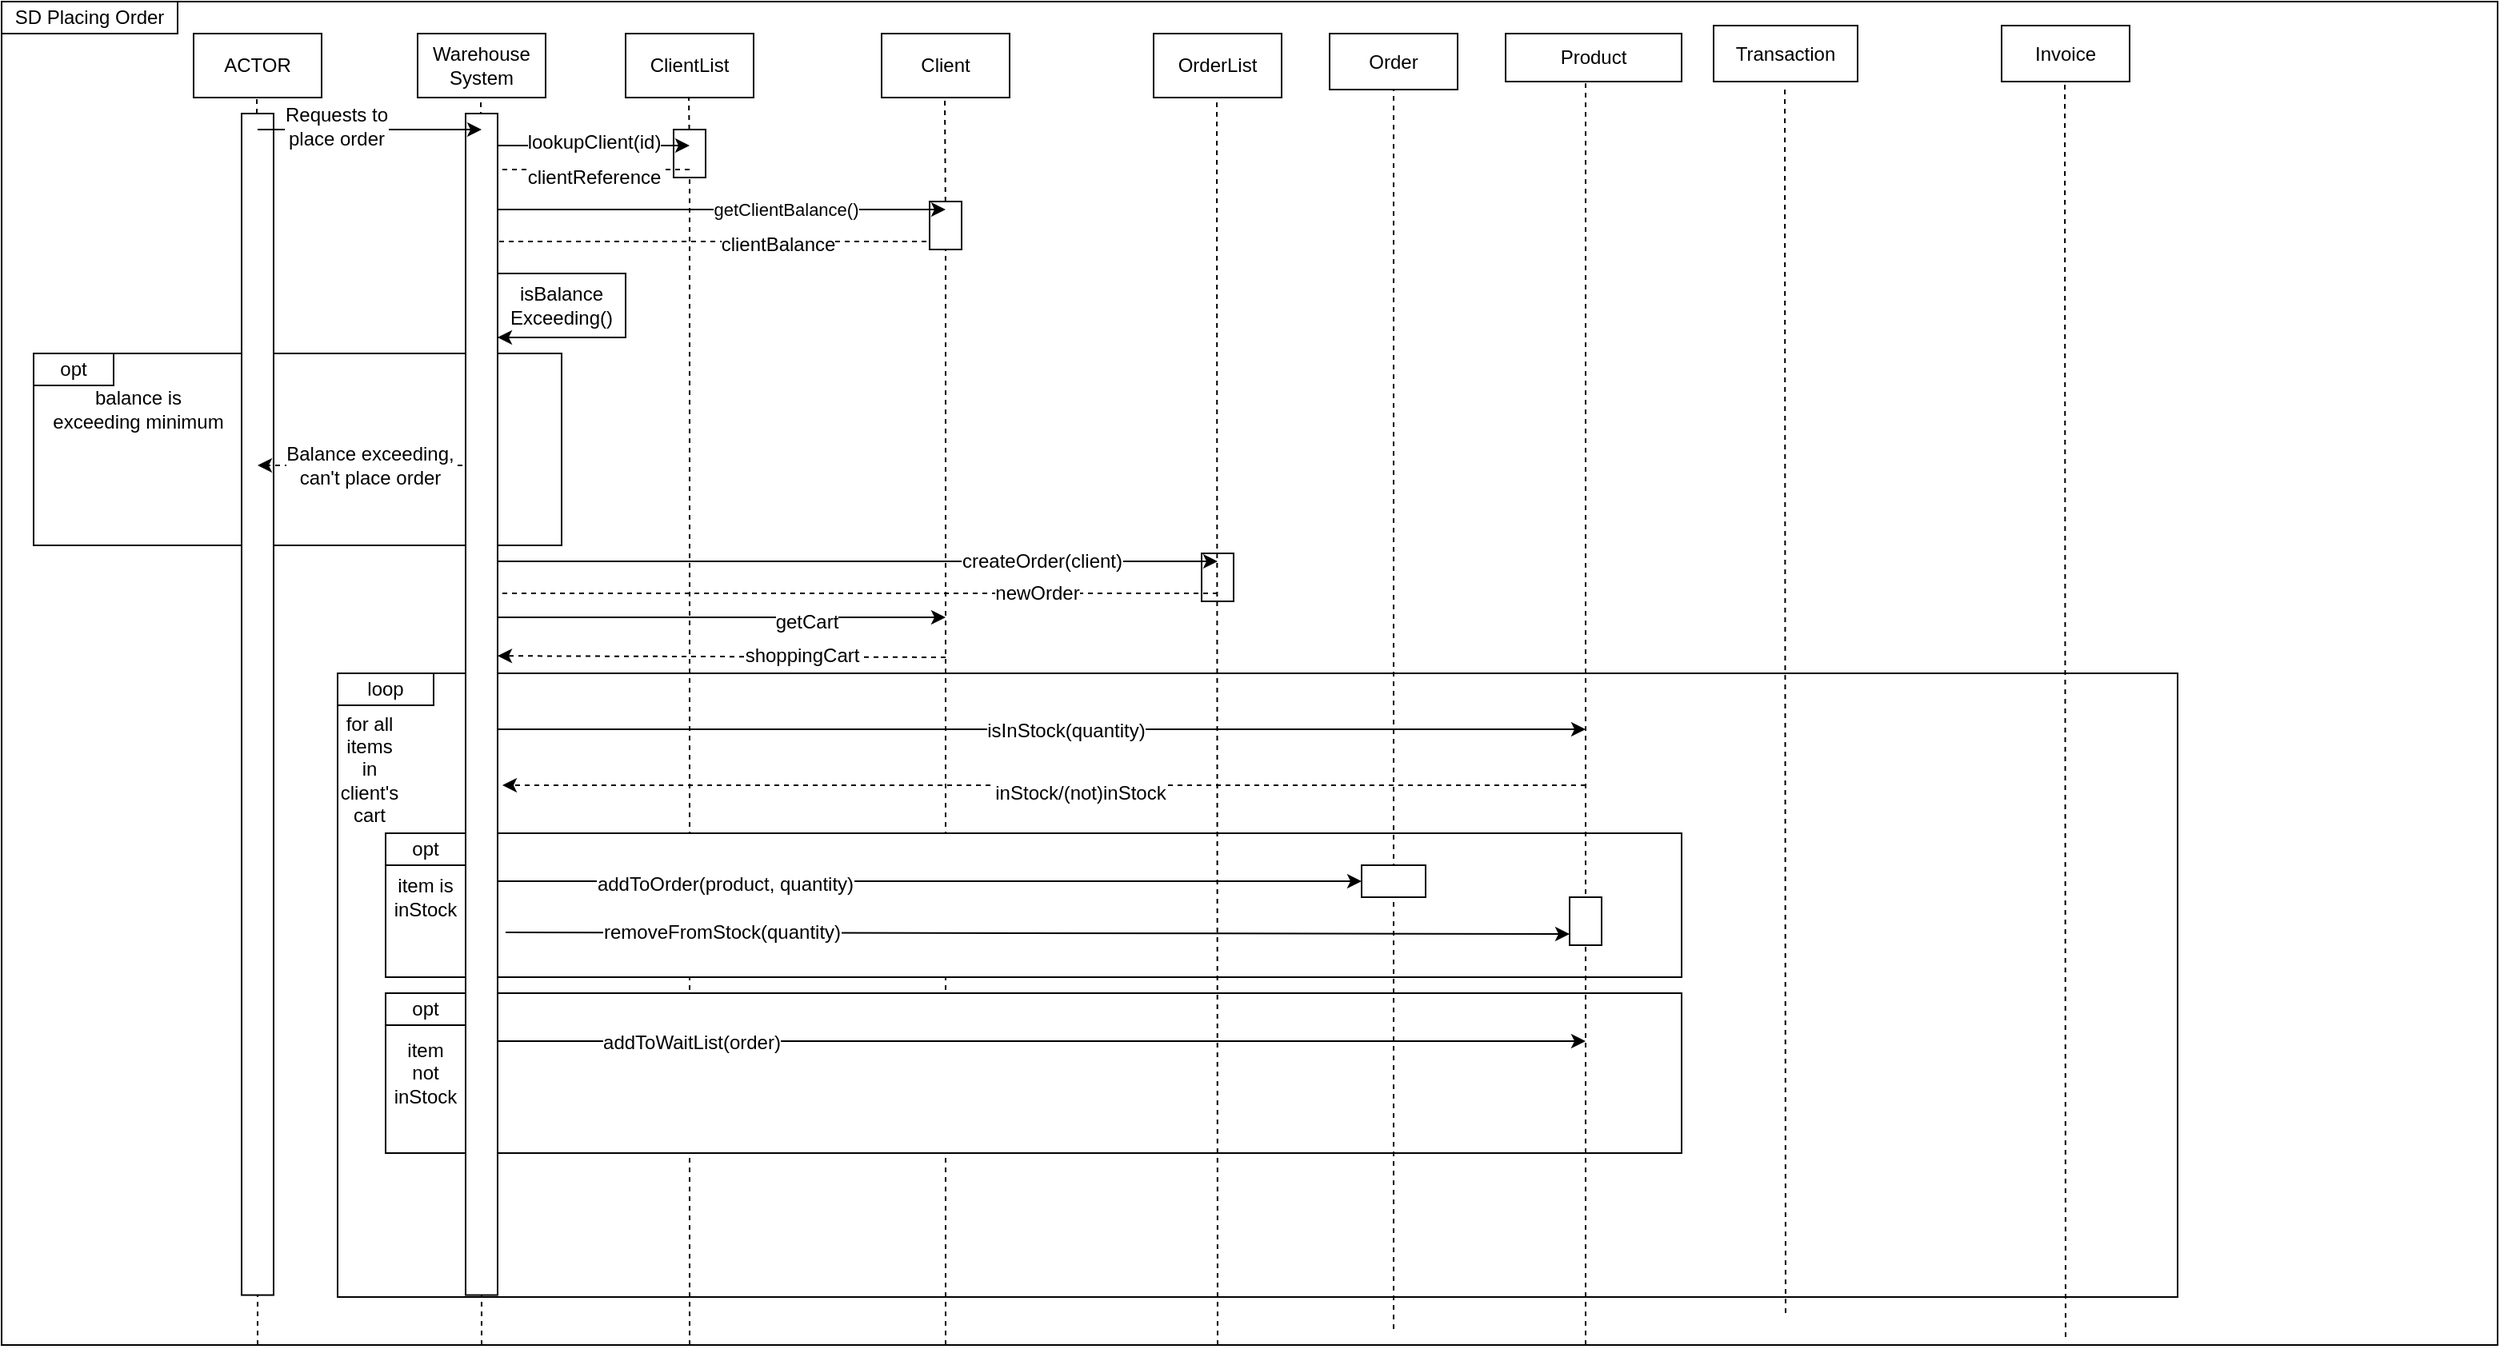 <mxfile version="12.6.5" type="github">
  <diagram id="tKLSFN9qIgkbpF_6YdEr" name="Page-1">
    <mxGraphModel dx="1182" dy="761" grid="1" gridSize="10" guides="1" tooltips="1" connect="1" arrows="1" fold="1" page="1" pageScale="1" pageWidth="1100" pageHeight="850" math="0" shadow="0">
      <root>
        <mxCell id="0"/>
        <mxCell id="1" parent="0"/>
        <mxCell id="7SxAcVkQmoZjiOWq1pf1-21" value="" style="rounded=0;whiteSpace=wrap;html=1;" parent="1" vertex="1">
          <mxGeometry width="1560" height="840" as="geometry"/>
        </mxCell>
        <mxCell id="BWwTkyQzAVA0nwTKk7PY-33" value="" style="rounded=0;whiteSpace=wrap;html=1;" parent="1" vertex="1">
          <mxGeometry x="750" y="345" width="20" height="30" as="geometry"/>
        </mxCell>
        <mxCell id="7SxAcVkQmoZjiOWq1pf1-38" value="" style="endArrow=classic;html=1;dashed=1;" parent="1" edge="1">
          <mxGeometry width="50" height="50" relative="1" as="geometry">
            <mxPoint x="590" y="150" as="sourcePoint"/>
            <mxPoint x="300" y="150" as="targetPoint"/>
          </mxGeometry>
        </mxCell>
        <mxCell id="7SxAcVkQmoZjiOWq1pf1-39" value="clientBalance" style="text;html=1;align=center;verticalAlign=middle;resizable=0;points=[];labelBackgroundColor=#ffffff;" parent="7SxAcVkQmoZjiOWq1pf1-38" vertex="1" connectable="0">
          <mxGeometry x="-0.276" y="2" relative="1" as="geometry">
            <mxPoint as="offset"/>
          </mxGeometry>
        </mxCell>
        <mxCell id="BWwTkyQzAVA0nwTKk7PY-30" value="" style="rounded=0;whiteSpace=wrap;html=1;" parent="1" vertex="1">
          <mxGeometry x="580" y="125" width="20" height="30" as="geometry"/>
        </mxCell>
        <mxCell id="BWwTkyQzAVA0nwTKk7PY-21" value="" style="rounded=0;whiteSpace=wrap;html=1;" parent="1" vertex="1">
          <mxGeometry x="420" y="80" width="20" height="30" as="geometry"/>
        </mxCell>
        <mxCell id="7SxAcVkQmoZjiOWq1pf1-46" value="" style="rounded=0;whiteSpace=wrap;html=1;" parent="1" vertex="1">
          <mxGeometry x="20" y="220" width="330" height="120" as="geometry"/>
        </mxCell>
        <mxCell id="BWwTkyQzAVA0nwTKk7PY-5" value="" style="group" parent="1" vertex="1" connectable="0">
          <mxGeometry x="150" y="70" width="20" height="770" as="geometry"/>
        </mxCell>
        <mxCell id="BWwTkyQzAVA0nwTKk7PY-3" value="" style="rounded=0;whiteSpace=wrap;html=1;" parent="BWwTkyQzAVA0nwTKk7PY-5" vertex="1">
          <mxGeometry width="20" height="738.784" as="geometry"/>
        </mxCell>
        <mxCell id="BWwTkyQzAVA0nwTKk7PY-4" value="" style="endArrow=none;dashed=1;html=1;" parent="BWwTkyQzAVA0nwTKk7PY-5" target="BWwTkyQzAVA0nwTKk7PY-3" edge="1">
          <mxGeometry width="50" height="50" relative="1" as="geometry">
            <mxPoint x="10" y="770" as="sourcePoint"/>
            <mxPoint x="9.5" y="-41.622" as="targetPoint"/>
          </mxGeometry>
        </mxCell>
        <mxCell id="7SxAcVkQmoZjiOWq1pf1-1" value="ACTOR" style="rounded=0;whiteSpace=wrap;html=1;" parent="1" vertex="1">
          <mxGeometry x="120" y="20" width="80" height="40" as="geometry"/>
        </mxCell>
        <mxCell id="7SxAcVkQmoZjiOWq1pf1-3" value="Warehouse System" style="rounded=0;whiteSpace=wrap;html=1;" parent="1" vertex="1">
          <mxGeometry x="260" y="20" width="80" height="40" as="geometry"/>
        </mxCell>
        <mxCell id="7SxAcVkQmoZjiOWq1pf1-9" value="ClientList" style="rounded=0;whiteSpace=wrap;html=1;" parent="1" vertex="1">
          <mxGeometry x="390" y="20" width="80" height="40" as="geometry"/>
        </mxCell>
        <mxCell id="7SxAcVkQmoZjiOWq1pf1-11" value="Client" style="rounded=0;whiteSpace=wrap;html=1;" parent="1" vertex="1">
          <mxGeometry x="550" y="20" width="80" height="40" as="geometry"/>
        </mxCell>
        <mxCell id="7SxAcVkQmoZjiOWq1pf1-13" value="OrderList" style="rounded=0;whiteSpace=wrap;html=1;" parent="1" vertex="1">
          <mxGeometry x="720" y="20" width="80" height="40" as="geometry"/>
        </mxCell>
        <mxCell id="7SxAcVkQmoZjiOWq1pf1-14" value="Order" style="rounded=0;whiteSpace=wrap;html=1;" parent="1" vertex="1">
          <mxGeometry x="830" y="20" width="80" height="35" as="geometry"/>
        </mxCell>
        <mxCell id="7SxAcVkQmoZjiOWq1pf1-18" value="Invoice" style="rounded=0;whiteSpace=wrap;html=1;" parent="1" vertex="1">
          <mxGeometry x="1250" y="15" width="80" height="35" as="geometry"/>
        </mxCell>
        <mxCell id="7SxAcVkQmoZjiOWq1pf1-22" value="SD Placing Order" style="rounded=0;whiteSpace=wrap;html=1;" parent="1" vertex="1">
          <mxGeometry width="110" height="20" as="geometry"/>
        </mxCell>
        <mxCell id="7SxAcVkQmoZjiOWq1pf1-26" value="Transaction" style="rounded=0;whiteSpace=wrap;html=1;" parent="1" vertex="1">
          <mxGeometry x="1070" y="15" width="90" height="35" as="geometry"/>
        </mxCell>
        <mxCell id="7SxAcVkQmoZjiOWq1pf1-27" value="Product" style="rounded=0;whiteSpace=wrap;html=1;" parent="1" vertex="1">
          <mxGeometry x="940" y="20" width="110" height="30" as="geometry"/>
        </mxCell>
        <mxCell id="7SxAcVkQmoZjiOWq1pf1-29" value="" style="endArrow=classic;html=1;" parent="1" edge="1">
          <mxGeometry width="50" height="50" relative="1" as="geometry">
            <mxPoint x="300" y="90" as="sourcePoint"/>
            <mxPoint x="430" y="90" as="targetPoint"/>
          </mxGeometry>
        </mxCell>
        <mxCell id="7SxAcVkQmoZjiOWq1pf1-30" value="lookupClient(id)" style="text;html=1;align=center;verticalAlign=middle;resizable=0;points=[];labelBackgroundColor=#ffffff;" parent="7SxAcVkQmoZjiOWq1pf1-29" vertex="1" connectable="0">
          <mxGeometry x="0.231" y="2" relative="1" as="geometry">
            <mxPoint x="-10" as="offset"/>
          </mxGeometry>
        </mxCell>
        <mxCell id="7SxAcVkQmoZjiOWq1pf1-36" value="getClientBalance()" style="endArrow=classic;html=1;" parent="1" edge="1">
          <mxGeometry x="0.31" width="50" height="50" relative="1" as="geometry">
            <mxPoint x="300" y="130" as="sourcePoint"/>
            <mxPoint x="590" y="130" as="targetPoint"/>
            <mxPoint as="offset"/>
          </mxGeometry>
        </mxCell>
        <mxCell id="7SxAcVkQmoZjiOWq1pf1-41" value="&lt;div&gt;isBalance&lt;/div&gt;&lt;div&gt;Exceeding()&lt;br&gt;&lt;/div&gt;" style="rounded=0;whiteSpace=wrap;html=1;" parent="1" vertex="1">
          <mxGeometry x="310" y="170" width="80" height="40" as="geometry"/>
        </mxCell>
        <mxCell id="7SxAcVkQmoZjiOWq1pf1-42" value="" style="endArrow=classic;html=1;dashed=1;entryX=0;entryY=1;entryDx=0;entryDy=0;" parent="1" target="7SxAcVkQmoZjiOWq1pf1-41" edge="1">
          <mxGeometry width="50" height="50" relative="1" as="geometry">
            <mxPoint x="320" y="210" as="sourcePoint"/>
            <mxPoint x="370" y="160" as="targetPoint"/>
          </mxGeometry>
        </mxCell>
        <mxCell id="7SxAcVkQmoZjiOWq1pf1-47" value="opt" style="rounded=0;whiteSpace=wrap;html=1;" parent="1" vertex="1">
          <mxGeometry x="20" y="220" width="50" height="20" as="geometry"/>
        </mxCell>
        <mxCell id="7SxAcVkQmoZjiOWq1pf1-48" value="&lt;div&gt;balance is&lt;/div&gt;&lt;div&gt;exceeding minimum&lt;br&gt;&lt;/div&gt;" style="text;html=1;align=center;verticalAlign=middle;resizable=0;points=[];autosize=1;" parent="1" vertex="1">
          <mxGeometry x="20" y="240" width="130" height="30" as="geometry"/>
        </mxCell>
        <mxCell id="7SxAcVkQmoZjiOWq1pf1-2" value="" style="endArrow=none;dashed=1;html=1;" parent="1" source="BWwTkyQzAVA0nwTKk7PY-3" edge="1">
          <mxGeometry width="50" height="50" relative="1" as="geometry">
            <mxPoint x="160" y="840" as="sourcePoint"/>
            <mxPoint x="159.5" y="60" as="targetPoint"/>
          </mxGeometry>
        </mxCell>
        <mxCell id="7SxAcVkQmoZjiOWq1pf1-49" value="" style="endArrow=classic;html=1;dashed=1;" parent="1" edge="1">
          <mxGeometry width="50" height="50" relative="1" as="geometry">
            <mxPoint x="300" y="290" as="sourcePoint"/>
            <mxPoint x="160" y="290" as="targetPoint"/>
          </mxGeometry>
        </mxCell>
        <mxCell id="7SxAcVkQmoZjiOWq1pf1-50" value="&lt;div&gt;Balance exceeding,&lt;/div&gt;&lt;div&gt;can&#39;t place order&lt;br&gt;&lt;/div&gt;" style="text;html=1;align=center;verticalAlign=middle;resizable=0;points=[];labelBackgroundColor=#ffffff;" parent="7SxAcVkQmoZjiOWq1pf1-49" vertex="1" connectable="0">
          <mxGeometry x="0.457" y="-3" relative="1" as="geometry">
            <mxPoint x="32" y="3" as="offset"/>
          </mxGeometry>
        </mxCell>
        <mxCell id="7SxAcVkQmoZjiOWq1pf1-58" value="" style="rounded=0;whiteSpace=wrap;html=1;" parent="1" vertex="1">
          <mxGeometry x="210" y="420" width="1150" height="390" as="geometry"/>
        </mxCell>
        <mxCell id="7SxAcVkQmoZjiOWq1pf1-4" value="" style="endArrow=none;dashed=1;html=1;" parent="1" edge="1">
          <mxGeometry width="50" height="50" relative="1" as="geometry">
            <mxPoint x="300" y="840" as="sourcePoint"/>
            <mxPoint x="299.5" y="60" as="targetPoint"/>
          </mxGeometry>
        </mxCell>
        <mxCell id="7SxAcVkQmoZjiOWq1pf1-10" value="" style="endArrow=none;dashed=1;html=1;" parent="1" source="BWwTkyQzAVA0nwTKk7PY-21" edge="1">
          <mxGeometry width="50" height="50" relative="1" as="geometry">
            <mxPoint x="430" y="840" as="sourcePoint"/>
            <mxPoint x="429.5" y="60" as="targetPoint"/>
          </mxGeometry>
        </mxCell>
        <mxCell id="7SxAcVkQmoZjiOWq1pf1-12" value="" style="endArrow=none;dashed=1;html=1;" parent="1" source="BWwTkyQzAVA0nwTKk7PY-30" edge="1">
          <mxGeometry width="50" height="50" relative="1" as="geometry">
            <mxPoint x="590" y="840" as="sourcePoint"/>
            <mxPoint x="589.5" y="60" as="targetPoint"/>
          </mxGeometry>
        </mxCell>
        <mxCell id="7SxAcVkQmoZjiOWq1pf1-20" value="" style="endArrow=none;dashed=1;html=1;" parent="1" edge="1">
          <mxGeometry width="50" height="50" relative="1" as="geometry">
            <mxPoint x="1115" y="820" as="sourcePoint"/>
            <mxPoint x="1114.5" y="55" as="targetPoint"/>
          </mxGeometry>
        </mxCell>
        <mxCell id="7SxAcVkQmoZjiOWq1pf1-19" value="" style="endArrow=none;dashed=1;html=1;" parent="1" edge="1">
          <mxGeometry width="50" height="50" relative="1" as="geometry">
            <mxPoint x="1290" y="835" as="sourcePoint"/>
            <mxPoint x="1289.5" y="50" as="targetPoint"/>
          </mxGeometry>
        </mxCell>
        <mxCell id="7SxAcVkQmoZjiOWq1pf1-59" value="loop" style="rounded=0;whiteSpace=wrap;html=1;" parent="1" vertex="1">
          <mxGeometry x="210" y="420" width="60" height="20" as="geometry"/>
        </mxCell>
        <mxCell id="7SxAcVkQmoZjiOWq1pf1-60" value="for all items in client&#39;s cart" style="text;html=1;strokeColor=none;fillColor=none;align=center;verticalAlign=middle;whiteSpace=wrap;rounded=0;" parent="1" vertex="1">
          <mxGeometry x="210" y="470" width="40" height="20" as="geometry"/>
        </mxCell>
        <mxCell id="7SxAcVkQmoZjiOWq1pf1-63" value="" style="endArrow=classic;html=1;" parent="1" edge="1">
          <mxGeometry width="50" height="50" relative="1" as="geometry">
            <mxPoint x="300" y="350" as="sourcePoint"/>
            <mxPoint x="760" y="350" as="targetPoint"/>
          </mxGeometry>
        </mxCell>
        <mxCell id="7SxAcVkQmoZjiOWq1pf1-64" value="createOrder(client)" style="text;html=1;align=center;verticalAlign=middle;resizable=0;points=[];labelBackgroundColor=#ffffff;" parent="7SxAcVkQmoZjiOWq1pf1-63" vertex="1" connectable="0">
          <mxGeometry x="0.735" relative="1" as="geometry">
            <mxPoint x="-49" as="offset"/>
          </mxGeometry>
        </mxCell>
        <mxCell id="BWwTkyQzAVA0nwTKk7PY-25" value="" style="endArrow=none;dashed=1;html=1;" parent="1" target="BWwTkyQzAVA0nwTKk7PY-21" edge="1">
          <mxGeometry width="50" height="50" relative="1" as="geometry">
            <mxPoint x="430" y="840" as="sourcePoint"/>
            <mxPoint x="429.5" y="60.0" as="targetPoint"/>
          </mxGeometry>
        </mxCell>
        <mxCell id="BWwTkyQzAVA0nwTKk7PY-31" value="" style="endArrow=none;dashed=1;html=1;" parent="1" target="BWwTkyQzAVA0nwTKk7PY-30" edge="1">
          <mxGeometry width="50" height="50" relative="1" as="geometry">
            <mxPoint x="590" y="840" as="sourcePoint"/>
            <mxPoint x="589.5" y="60.0" as="targetPoint"/>
          </mxGeometry>
        </mxCell>
        <mxCell id="7SxAcVkQmoZjiOWq1pf1-32" value="" style="endArrow=classic;html=1;dashed=1;" parent="1" edge="1">
          <mxGeometry width="50" height="50" relative="1" as="geometry">
            <mxPoint x="430" y="105" as="sourcePoint"/>
            <mxPoint x="300" y="105" as="targetPoint"/>
          </mxGeometry>
        </mxCell>
        <mxCell id="7SxAcVkQmoZjiOWq1pf1-33" value="clientReference" style="text;html=1;align=center;verticalAlign=middle;resizable=0;points=[];labelBackgroundColor=#ffffff;" parent="7SxAcVkQmoZjiOWq1pf1-32" vertex="1" connectable="0">
          <mxGeometry x="-0.4" y="1" relative="1" as="geometry">
            <mxPoint x="-21" y="4" as="offset"/>
          </mxGeometry>
        </mxCell>
        <mxCell id="7SxAcVkQmoZjiOWq1pf1-61" value="" style="endArrow=classic;html=1;dashed=1;" parent="1" edge="1">
          <mxGeometry width="50" height="50" relative="1" as="geometry">
            <mxPoint x="760" y="370" as="sourcePoint"/>
            <mxPoint x="300" y="370" as="targetPoint"/>
          </mxGeometry>
        </mxCell>
        <mxCell id="7SxAcVkQmoZjiOWq1pf1-62" value="newOrder" style="text;html=1;align=center;verticalAlign=middle;resizable=0;points=[];labelBackgroundColor=#ffffff;" parent="7SxAcVkQmoZjiOWq1pf1-61" vertex="1" connectable="0">
          <mxGeometry x="-0.509" relative="1" as="geometry">
            <mxPoint as="offset"/>
          </mxGeometry>
        </mxCell>
        <mxCell id="bvHiQw0GbugnLKVl-1VQ-2" value="" style="endArrow=classic;html=1;" edge="1" parent="1">
          <mxGeometry width="50" height="50" relative="1" as="geometry">
            <mxPoint x="310" y="385" as="sourcePoint"/>
            <mxPoint x="590" y="385" as="targetPoint"/>
          </mxGeometry>
        </mxCell>
        <mxCell id="bvHiQw0GbugnLKVl-1VQ-3" value="getCart" style="text;html=1;align=center;verticalAlign=middle;resizable=0;points=[];labelBackgroundColor=#ffffff;" vertex="1" connectable="0" parent="bvHiQw0GbugnLKVl-1VQ-2">
          <mxGeometry x="0.379" y="-3" relative="1" as="geometry">
            <mxPoint as="offset"/>
          </mxGeometry>
        </mxCell>
        <mxCell id="bvHiQw0GbugnLKVl-1VQ-4" value="" style="endArrow=classic;html=1;entryX=1;entryY=0.459;entryDx=0;entryDy=0;entryPerimeter=0;dashed=1;" edge="1" parent="1" target="BWwTkyQzAVA0nwTKk7PY-7">
          <mxGeometry width="50" height="50" relative="1" as="geometry">
            <mxPoint x="590" y="410" as="sourcePoint"/>
            <mxPoint x="640" y="345" as="targetPoint"/>
          </mxGeometry>
        </mxCell>
        <mxCell id="bvHiQw0GbugnLKVl-1VQ-5" value="shoppingCart" style="text;html=1;align=center;verticalAlign=middle;resizable=0;points=[];labelBackgroundColor=#ffffff;" vertex="1" connectable="0" parent="bvHiQw0GbugnLKVl-1VQ-4">
          <mxGeometry x="-0.193" y="-1" relative="1" as="geometry">
            <mxPoint x="23" as="offset"/>
          </mxGeometry>
        </mxCell>
        <mxCell id="bvHiQw0GbugnLKVl-1VQ-6" value="" style="endArrow=classic;html=1;" edge="1" parent="1">
          <mxGeometry width="50" height="50" relative="1" as="geometry">
            <mxPoint x="310" y="455" as="sourcePoint"/>
            <mxPoint x="990" y="455" as="targetPoint"/>
          </mxGeometry>
        </mxCell>
        <mxCell id="bvHiQw0GbugnLKVl-1VQ-7" value="isInStock(quantity)" style="text;html=1;align=center;verticalAlign=middle;resizable=0;points=[];labelBackgroundColor=#ffffff;" vertex="1" connectable="0" parent="bvHiQw0GbugnLKVl-1VQ-6">
          <mxGeometry x="0.044" y="-1" relative="1" as="geometry">
            <mxPoint as="offset"/>
          </mxGeometry>
        </mxCell>
        <mxCell id="bvHiQw0GbugnLKVl-1VQ-8" value="" style="endArrow=classic;html=1;dashed=1;" edge="1" parent="1">
          <mxGeometry width="50" height="50" relative="1" as="geometry">
            <mxPoint x="990" y="490" as="sourcePoint"/>
            <mxPoint x="313" y="490" as="targetPoint"/>
          </mxGeometry>
        </mxCell>
        <mxCell id="bvHiQw0GbugnLKVl-1VQ-9" value="inStock/(not)inStock" style="text;html=1;align=center;verticalAlign=middle;resizable=0;points=[];labelBackgroundColor=#ffffff;" vertex="1" connectable="0" parent="bvHiQw0GbugnLKVl-1VQ-8">
          <mxGeometry x="-0.067" y="5" relative="1" as="geometry">
            <mxPoint as="offset"/>
          </mxGeometry>
        </mxCell>
        <mxCell id="bvHiQw0GbugnLKVl-1VQ-10" value="" style="rounded=0;whiteSpace=wrap;html=1;" vertex="1" parent="1">
          <mxGeometry x="240" y="520" width="810" height="90" as="geometry"/>
        </mxCell>
        <mxCell id="BWwTkyQzAVA0nwTKk7PY-6" value="" style="group" parent="1" vertex="1" connectable="0">
          <mxGeometry x="290" y="70" width="760" height="770" as="geometry"/>
        </mxCell>
        <mxCell id="BWwTkyQzAVA0nwTKk7PY-8" value="" style="endArrow=none;dashed=1;html=1;" parent="BWwTkyQzAVA0nwTKk7PY-6" target="BWwTkyQzAVA0nwTKk7PY-7" edge="1">
          <mxGeometry width="50" height="50" relative="1" as="geometry">
            <mxPoint x="10" y="770.0" as="sourcePoint"/>
            <mxPoint x="9.5" y="-41.622" as="targetPoint"/>
          </mxGeometry>
        </mxCell>
        <mxCell id="bvHiQw0GbugnLKVl-1VQ-23" value="" style="rounded=0;whiteSpace=wrap;html=1;" vertex="1" parent="BWwTkyQzAVA0nwTKk7PY-6">
          <mxGeometry x="-50" y="550" width="810" height="100" as="geometry"/>
        </mxCell>
        <mxCell id="BWwTkyQzAVA0nwTKk7PY-7" value="" style="rounded=0;whiteSpace=wrap;html=1;" parent="BWwTkyQzAVA0nwTKk7PY-6" vertex="1">
          <mxGeometry width="20" height="738.784" as="geometry"/>
        </mxCell>
        <mxCell id="bvHiQw0GbugnLKVl-1VQ-24" value="opt" style="rounded=0;whiteSpace=wrap;html=1;" vertex="1" parent="BWwTkyQzAVA0nwTKk7PY-6">
          <mxGeometry x="-50" y="550" width="50" height="20" as="geometry"/>
        </mxCell>
        <mxCell id="bvHiQw0GbugnLKVl-1VQ-25" value="&lt;div&gt;item&lt;/div&gt;&lt;div&gt;not&lt;/div&gt;&lt;div&gt;inStock&lt;br&gt;&lt;/div&gt;" style="text;html=1;strokeColor=none;fillColor=none;align=center;verticalAlign=middle;whiteSpace=wrap;rounded=0;" vertex="1" parent="BWwTkyQzAVA0nwTKk7PY-6">
          <mxGeometry x="-45" y="590" width="40" height="20" as="geometry"/>
        </mxCell>
        <mxCell id="bvHiQw0GbugnLKVl-1VQ-12" value="&lt;div&gt;item is &lt;br&gt;&lt;/div&gt;&lt;div&gt;inStock&lt;br&gt;&lt;/div&gt;" style="text;html=1;strokeColor=none;fillColor=none;align=center;verticalAlign=middle;whiteSpace=wrap;rounded=0;" vertex="1" parent="1">
          <mxGeometry x="245" y="550" width="40" height="20" as="geometry"/>
        </mxCell>
        <mxCell id="bvHiQw0GbugnLKVl-1VQ-11" value="opt" style="rounded=0;whiteSpace=wrap;html=1;" vertex="1" parent="1">
          <mxGeometry x="240" y="520" width="50" height="20" as="geometry"/>
        </mxCell>
        <mxCell id="7SxAcVkQmoZjiOWq1pf1-24" value="" style="endArrow=classic;html=1;" parent="1" edge="1">
          <mxGeometry width="50" height="50" relative="1" as="geometry">
            <mxPoint x="160" y="80" as="sourcePoint"/>
            <mxPoint x="300" y="80" as="targetPoint"/>
          </mxGeometry>
        </mxCell>
        <mxCell id="7SxAcVkQmoZjiOWq1pf1-25" value="&lt;div&gt;Requests to &lt;br&gt;&lt;/div&gt;&lt;div&gt;place order&lt;br&gt;&lt;/div&gt;" style="text;html=1;align=center;verticalAlign=middle;resizable=0;points=[];labelBackgroundColor=#ffffff;" parent="7SxAcVkQmoZjiOWq1pf1-24" vertex="1" connectable="0">
          <mxGeometry x="-0.3" y="2" relative="1" as="geometry">
            <mxPoint as="offset"/>
          </mxGeometry>
        </mxCell>
        <mxCell id="7SxAcVkQmoZjiOWq1pf1-15" value="" style="endArrow=none;dashed=1;html=1;" parent="1" edge="1">
          <mxGeometry width="50" height="50" relative="1" as="geometry">
            <mxPoint x="760" y="840" as="sourcePoint"/>
            <mxPoint x="759.5" y="60" as="targetPoint"/>
          </mxGeometry>
        </mxCell>
        <mxCell id="7SxAcVkQmoZjiOWq1pf1-16" value="" style="endArrow=none;dashed=1;html=1;" parent="1" target="7SxAcVkQmoZjiOWq1pf1-14" edge="1">
          <mxGeometry width="50" height="50" relative="1" as="geometry">
            <mxPoint x="870" y="830" as="sourcePoint"/>
            <mxPoint x="870" y="55" as="targetPoint"/>
          </mxGeometry>
        </mxCell>
        <mxCell id="bvHiQw0GbugnLKVl-1VQ-17" value="" style="rounded=0;whiteSpace=wrap;html=1;" vertex="1" parent="1">
          <mxGeometry x="850" y="540" width="40" height="20" as="geometry"/>
        </mxCell>
        <mxCell id="7SxAcVkQmoZjiOWq1pf1-28" value="" style="endArrow=none;dashed=1;html=1;" parent="1" edge="1">
          <mxGeometry width="50" height="50" relative="1" as="geometry">
            <mxPoint x="990" y="840" as="sourcePoint"/>
            <mxPoint x="990" y="50" as="targetPoint"/>
          </mxGeometry>
        </mxCell>
        <mxCell id="bvHiQw0GbugnLKVl-1VQ-18" value="" style="endArrow=classic;html=1;" edge="1" parent="1">
          <mxGeometry width="50" height="50" relative="1" as="geometry">
            <mxPoint x="310" y="550" as="sourcePoint"/>
            <mxPoint x="850" y="550" as="targetPoint"/>
          </mxGeometry>
        </mxCell>
        <mxCell id="bvHiQw0GbugnLKVl-1VQ-19" value="addToOrder(product, quantity)" style="text;html=1;align=center;verticalAlign=middle;resizable=0;points=[];labelBackgroundColor=#ffffff;" vertex="1" connectable="0" parent="bvHiQw0GbugnLKVl-1VQ-18">
          <mxGeometry x="-0.474" y="-2" relative="1" as="geometry">
            <mxPoint as="offset"/>
          </mxGeometry>
        </mxCell>
        <mxCell id="bvHiQw0GbugnLKVl-1VQ-15" value="" style="rounded=0;whiteSpace=wrap;html=1;" vertex="1" parent="1">
          <mxGeometry x="980" y="560" width="20" height="30" as="geometry"/>
        </mxCell>
        <mxCell id="bvHiQw0GbugnLKVl-1VQ-21" value="" style="endArrow=classic;html=1;exitX=1.25;exitY=0.693;exitDx=0;exitDy=0;exitPerimeter=0;" edge="1" parent="1" source="BWwTkyQzAVA0nwTKk7PY-7">
          <mxGeometry width="50" height="50" relative="1" as="geometry">
            <mxPoint x="310" y="585" as="sourcePoint"/>
            <mxPoint x="980" y="583" as="targetPoint"/>
          </mxGeometry>
        </mxCell>
        <mxCell id="bvHiQw0GbugnLKVl-1VQ-22" value="removeFromStock(quantity)" style="text;html=1;align=center;verticalAlign=middle;resizable=0;points=[];labelBackgroundColor=#ffffff;" vertex="1" connectable="0" parent="bvHiQw0GbugnLKVl-1VQ-21">
          <mxGeometry x="-0.54" relative="1" as="geometry">
            <mxPoint x="-18" as="offset"/>
          </mxGeometry>
        </mxCell>
        <mxCell id="bvHiQw0GbugnLKVl-1VQ-28" value="" style="endArrow=classic;html=1;" edge="1" parent="1">
          <mxGeometry width="50" height="50" relative="1" as="geometry">
            <mxPoint x="310" y="650" as="sourcePoint"/>
            <mxPoint x="990" y="650" as="targetPoint"/>
          </mxGeometry>
        </mxCell>
        <mxCell id="bvHiQw0GbugnLKVl-1VQ-29" value="addToWaitList(order)" style="text;html=1;align=center;verticalAlign=middle;resizable=0;points=[];labelBackgroundColor=#ffffff;" vertex="1" connectable="0" parent="bvHiQw0GbugnLKVl-1VQ-28">
          <mxGeometry x="-0.644" y="-1" relative="1" as="geometry">
            <mxPoint as="offset"/>
          </mxGeometry>
        </mxCell>
      </root>
    </mxGraphModel>
  </diagram>
</mxfile>
